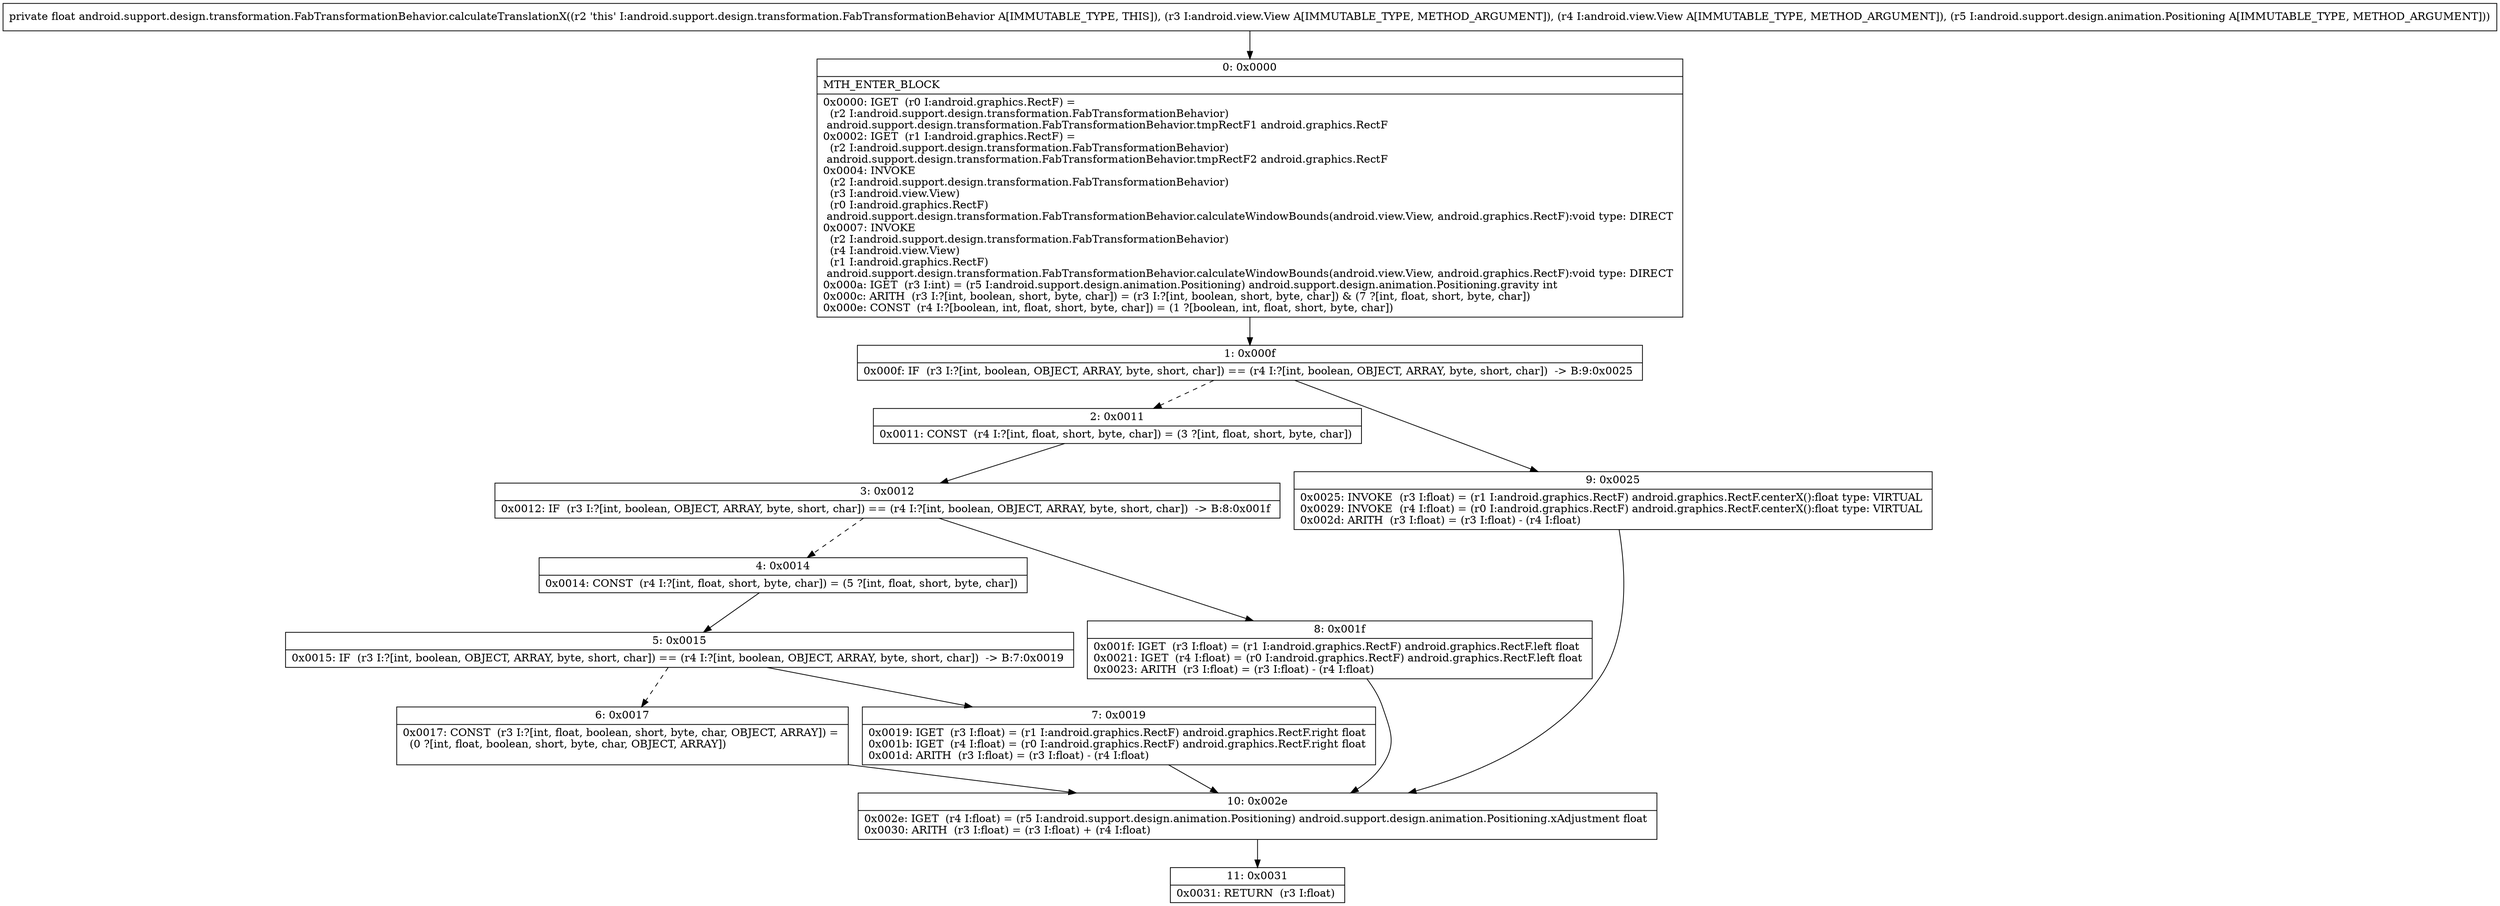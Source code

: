 digraph "CFG forandroid.support.design.transformation.FabTransformationBehavior.calculateTranslationX(Landroid\/view\/View;Landroid\/view\/View;Landroid\/support\/design\/animation\/Positioning;)F" {
Node_0 [shape=record,label="{0\:\ 0x0000|MTH_ENTER_BLOCK\l|0x0000: IGET  (r0 I:android.graphics.RectF) = \l  (r2 I:android.support.design.transformation.FabTransformationBehavior)\l android.support.design.transformation.FabTransformationBehavior.tmpRectF1 android.graphics.RectF \l0x0002: IGET  (r1 I:android.graphics.RectF) = \l  (r2 I:android.support.design.transformation.FabTransformationBehavior)\l android.support.design.transformation.FabTransformationBehavior.tmpRectF2 android.graphics.RectF \l0x0004: INVOKE  \l  (r2 I:android.support.design.transformation.FabTransformationBehavior)\l  (r3 I:android.view.View)\l  (r0 I:android.graphics.RectF)\l android.support.design.transformation.FabTransformationBehavior.calculateWindowBounds(android.view.View, android.graphics.RectF):void type: DIRECT \l0x0007: INVOKE  \l  (r2 I:android.support.design.transformation.FabTransformationBehavior)\l  (r4 I:android.view.View)\l  (r1 I:android.graphics.RectF)\l android.support.design.transformation.FabTransformationBehavior.calculateWindowBounds(android.view.View, android.graphics.RectF):void type: DIRECT \l0x000a: IGET  (r3 I:int) = (r5 I:android.support.design.animation.Positioning) android.support.design.animation.Positioning.gravity int \l0x000c: ARITH  (r3 I:?[int, boolean, short, byte, char]) = (r3 I:?[int, boolean, short, byte, char]) & (7 ?[int, float, short, byte, char]) \l0x000e: CONST  (r4 I:?[boolean, int, float, short, byte, char]) = (1 ?[boolean, int, float, short, byte, char]) \l}"];
Node_1 [shape=record,label="{1\:\ 0x000f|0x000f: IF  (r3 I:?[int, boolean, OBJECT, ARRAY, byte, short, char]) == (r4 I:?[int, boolean, OBJECT, ARRAY, byte, short, char])  \-\> B:9:0x0025 \l}"];
Node_2 [shape=record,label="{2\:\ 0x0011|0x0011: CONST  (r4 I:?[int, float, short, byte, char]) = (3 ?[int, float, short, byte, char]) \l}"];
Node_3 [shape=record,label="{3\:\ 0x0012|0x0012: IF  (r3 I:?[int, boolean, OBJECT, ARRAY, byte, short, char]) == (r4 I:?[int, boolean, OBJECT, ARRAY, byte, short, char])  \-\> B:8:0x001f \l}"];
Node_4 [shape=record,label="{4\:\ 0x0014|0x0014: CONST  (r4 I:?[int, float, short, byte, char]) = (5 ?[int, float, short, byte, char]) \l}"];
Node_5 [shape=record,label="{5\:\ 0x0015|0x0015: IF  (r3 I:?[int, boolean, OBJECT, ARRAY, byte, short, char]) == (r4 I:?[int, boolean, OBJECT, ARRAY, byte, short, char])  \-\> B:7:0x0019 \l}"];
Node_6 [shape=record,label="{6\:\ 0x0017|0x0017: CONST  (r3 I:?[int, float, boolean, short, byte, char, OBJECT, ARRAY]) = \l  (0 ?[int, float, boolean, short, byte, char, OBJECT, ARRAY])\l \l}"];
Node_7 [shape=record,label="{7\:\ 0x0019|0x0019: IGET  (r3 I:float) = (r1 I:android.graphics.RectF) android.graphics.RectF.right float \l0x001b: IGET  (r4 I:float) = (r0 I:android.graphics.RectF) android.graphics.RectF.right float \l0x001d: ARITH  (r3 I:float) = (r3 I:float) \- (r4 I:float) \l}"];
Node_8 [shape=record,label="{8\:\ 0x001f|0x001f: IGET  (r3 I:float) = (r1 I:android.graphics.RectF) android.graphics.RectF.left float \l0x0021: IGET  (r4 I:float) = (r0 I:android.graphics.RectF) android.graphics.RectF.left float \l0x0023: ARITH  (r3 I:float) = (r3 I:float) \- (r4 I:float) \l}"];
Node_9 [shape=record,label="{9\:\ 0x0025|0x0025: INVOKE  (r3 I:float) = (r1 I:android.graphics.RectF) android.graphics.RectF.centerX():float type: VIRTUAL \l0x0029: INVOKE  (r4 I:float) = (r0 I:android.graphics.RectF) android.graphics.RectF.centerX():float type: VIRTUAL \l0x002d: ARITH  (r3 I:float) = (r3 I:float) \- (r4 I:float) \l}"];
Node_10 [shape=record,label="{10\:\ 0x002e|0x002e: IGET  (r4 I:float) = (r5 I:android.support.design.animation.Positioning) android.support.design.animation.Positioning.xAdjustment float \l0x0030: ARITH  (r3 I:float) = (r3 I:float) + (r4 I:float) \l}"];
Node_11 [shape=record,label="{11\:\ 0x0031|0x0031: RETURN  (r3 I:float) \l}"];
MethodNode[shape=record,label="{private float android.support.design.transformation.FabTransformationBehavior.calculateTranslationX((r2 'this' I:android.support.design.transformation.FabTransformationBehavior A[IMMUTABLE_TYPE, THIS]), (r3 I:android.view.View A[IMMUTABLE_TYPE, METHOD_ARGUMENT]), (r4 I:android.view.View A[IMMUTABLE_TYPE, METHOD_ARGUMENT]), (r5 I:android.support.design.animation.Positioning A[IMMUTABLE_TYPE, METHOD_ARGUMENT])) }"];
MethodNode -> Node_0;
Node_0 -> Node_1;
Node_1 -> Node_2[style=dashed];
Node_1 -> Node_9;
Node_2 -> Node_3;
Node_3 -> Node_4[style=dashed];
Node_3 -> Node_8;
Node_4 -> Node_5;
Node_5 -> Node_6[style=dashed];
Node_5 -> Node_7;
Node_6 -> Node_10;
Node_7 -> Node_10;
Node_8 -> Node_10;
Node_9 -> Node_10;
Node_10 -> Node_11;
}

